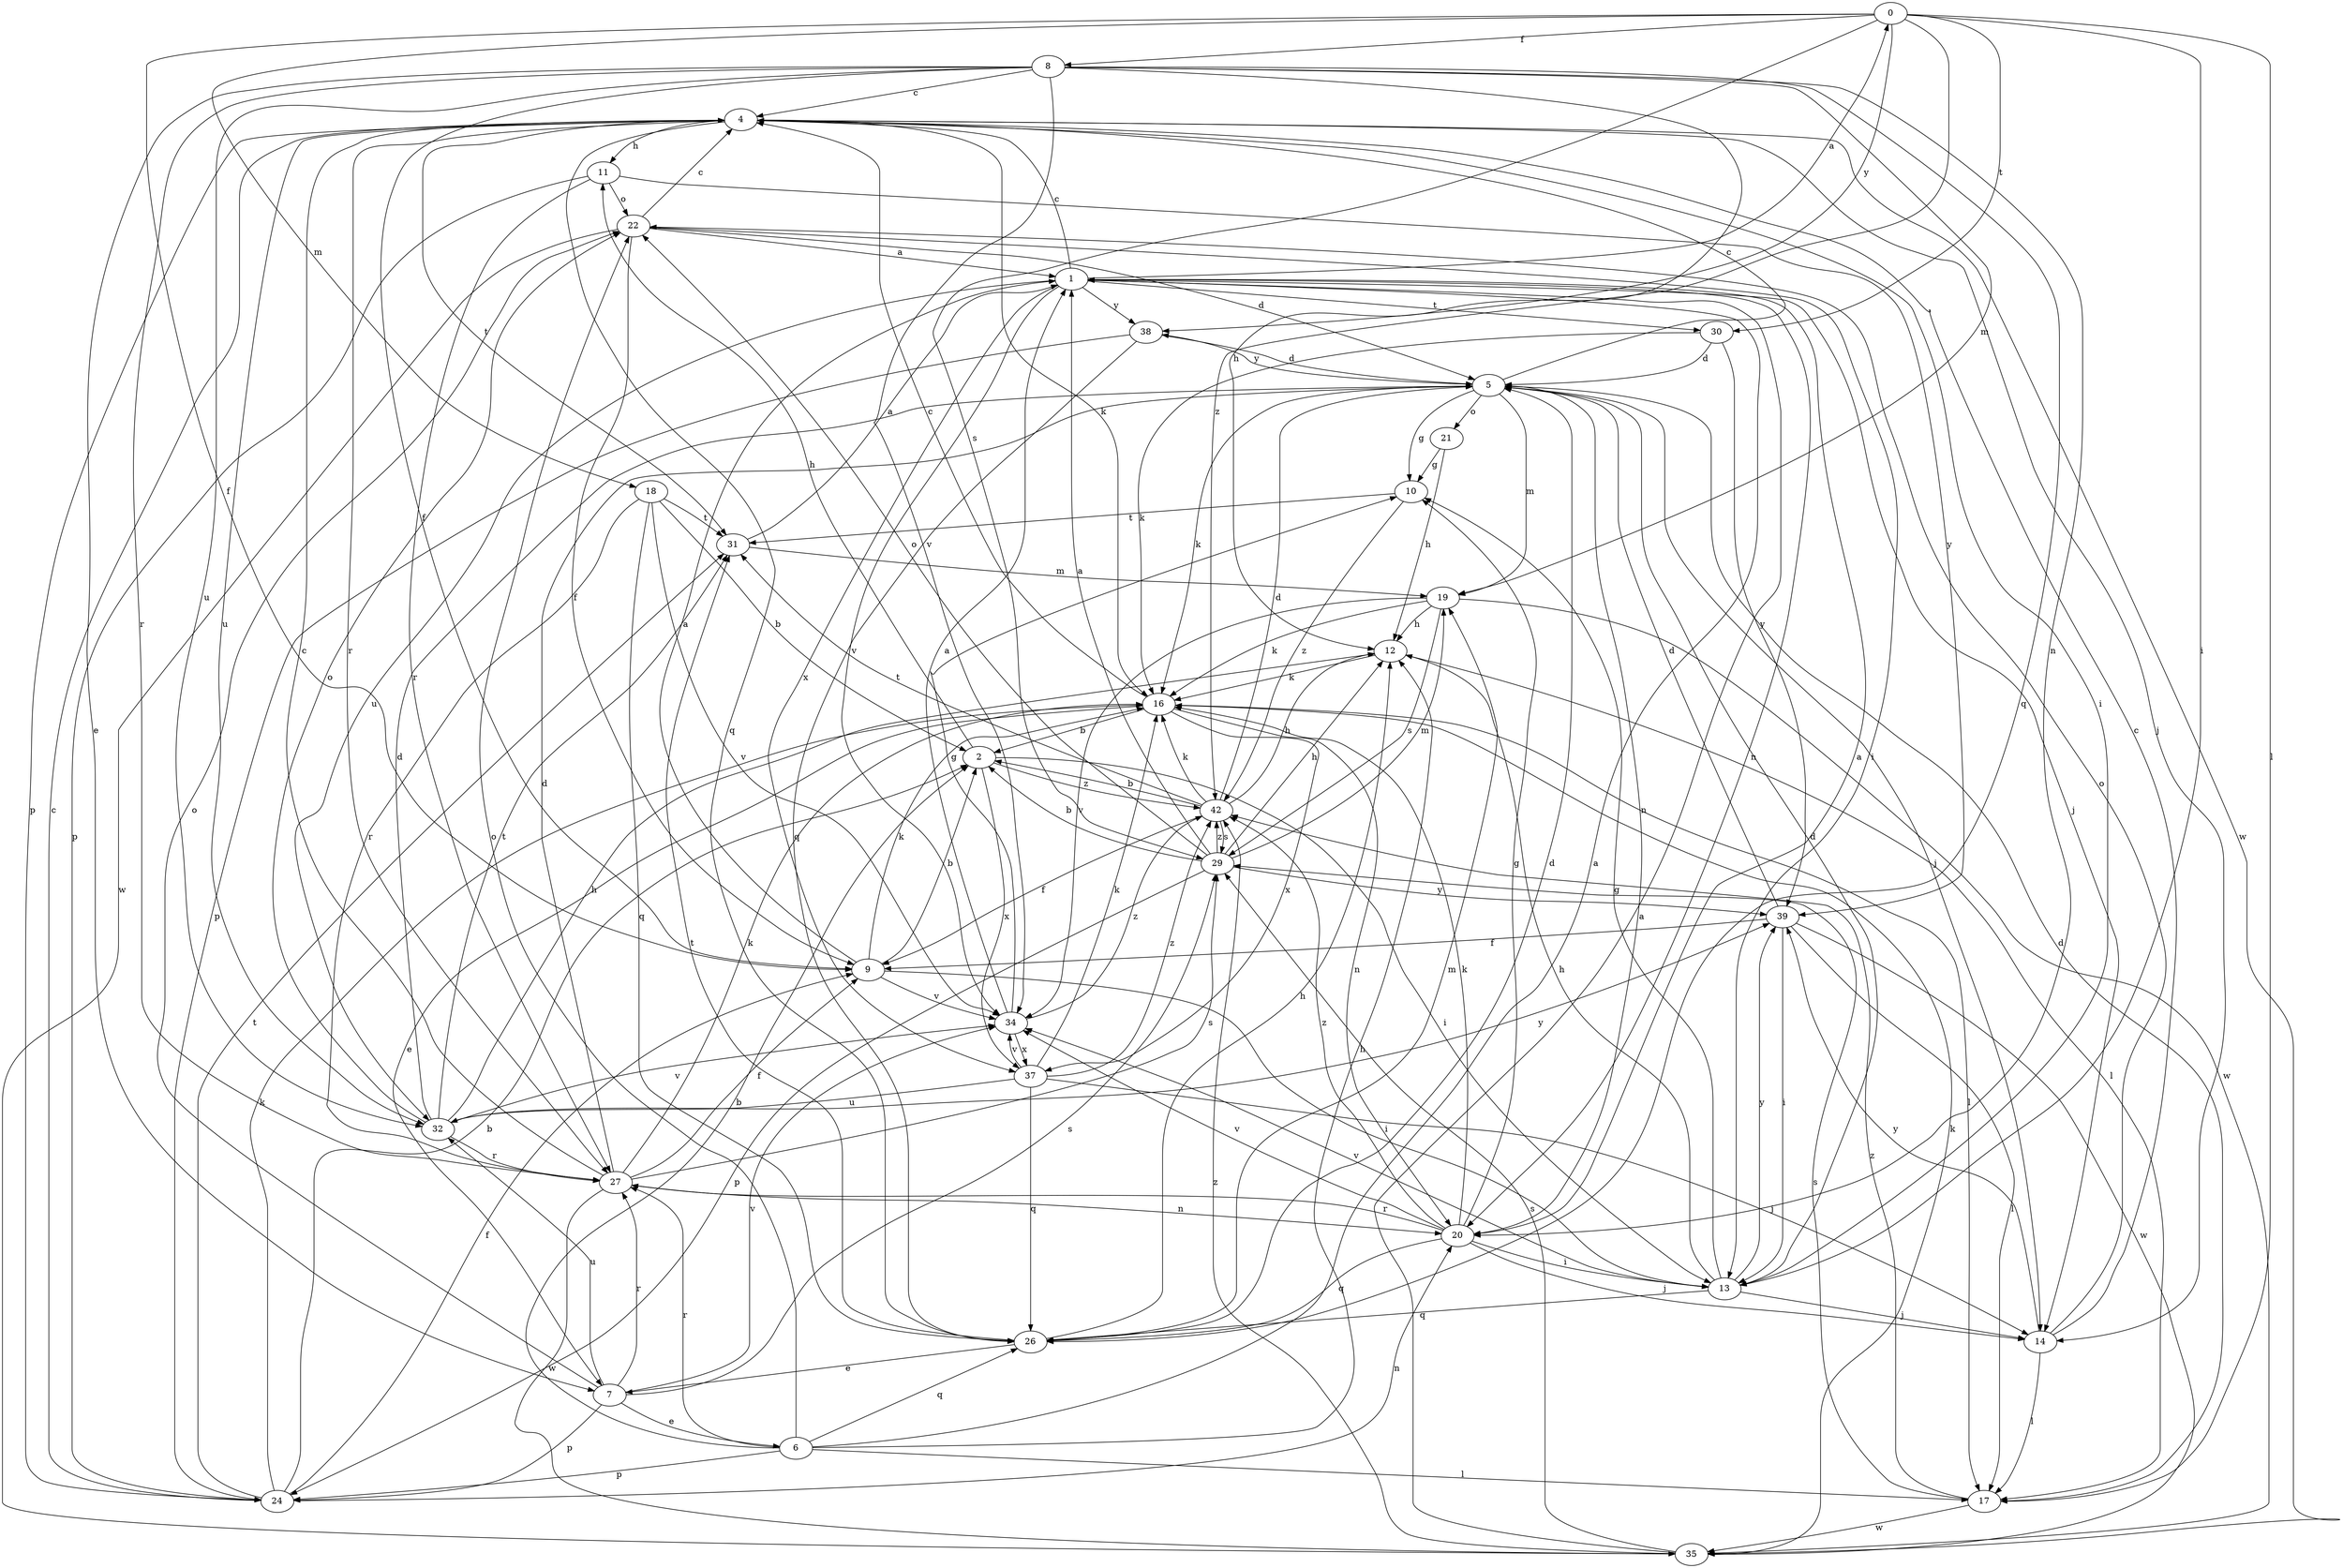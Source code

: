 strict digraph  {
0;
1;
2;
4;
5;
6;
7;
8;
9;
10;
11;
12;
13;
14;
16;
17;
18;
19;
20;
21;
22;
24;
26;
27;
29;
30;
31;
32;
34;
35;
37;
38;
39;
42;
0 -> 8  [label=f];
0 -> 9  [label=f];
0 -> 13  [label=i];
0 -> 17  [label=l];
0 -> 18  [label=m];
0 -> 29  [label=s];
0 -> 30  [label=t];
0 -> 38  [label=y];
0 -> 42  [label=z];
1 -> 0  [label=a];
1 -> 4  [label=c];
1 -> 14  [label=j];
1 -> 20  [label=n];
1 -> 30  [label=t];
1 -> 32  [label=u];
1 -> 34  [label=v];
1 -> 37  [label=x];
1 -> 38  [label=y];
2 -> 11  [label=h];
2 -> 13  [label=i];
2 -> 37  [label=x];
2 -> 42  [label=z];
4 -> 11  [label=h];
4 -> 13  [label=i];
4 -> 14  [label=j];
4 -> 16  [label=k];
4 -> 24  [label=p];
4 -> 26  [label=q];
4 -> 27  [label=r];
4 -> 31  [label=t];
4 -> 32  [label=u];
4 -> 35  [label=w];
5 -> 4  [label=c];
5 -> 10  [label=g];
5 -> 14  [label=j];
5 -> 16  [label=k];
5 -> 19  [label=m];
5 -> 20  [label=n];
5 -> 21  [label=o];
5 -> 38  [label=y];
6 -> 1  [label=a];
6 -> 2  [label=b];
6 -> 12  [label=h];
6 -> 17  [label=l];
6 -> 22  [label=o];
6 -> 24  [label=p];
6 -> 26  [label=q];
6 -> 27  [label=r];
7 -> 6  [label=e];
7 -> 22  [label=o];
7 -> 24  [label=p];
7 -> 27  [label=r];
7 -> 29  [label=s];
7 -> 32  [label=u];
7 -> 34  [label=v];
8 -> 4  [label=c];
8 -> 7  [label=e];
8 -> 9  [label=f];
8 -> 12  [label=h];
8 -> 19  [label=m];
8 -> 20  [label=n];
8 -> 26  [label=q];
8 -> 27  [label=r];
8 -> 32  [label=u];
8 -> 34  [label=v];
9 -> 1  [label=a];
9 -> 2  [label=b];
9 -> 13  [label=i];
9 -> 16  [label=k];
9 -> 34  [label=v];
10 -> 31  [label=t];
10 -> 42  [label=z];
11 -> 22  [label=o];
11 -> 24  [label=p];
11 -> 27  [label=r];
11 -> 39  [label=y];
12 -> 16  [label=k];
12 -> 17  [label=l];
13 -> 5  [label=d];
13 -> 10  [label=g];
13 -> 12  [label=h];
13 -> 14  [label=j];
13 -> 26  [label=q];
13 -> 34  [label=v];
13 -> 39  [label=y];
14 -> 4  [label=c];
14 -> 17  [label=l];
14 -> 22  [label=o];
14 -> 39  [label=y];
16 -> 2  [label=b];
16 -> 4  [label=c];
16 -> 7  [label=e];
16 -> 17  [label=l];
16 -> 20  [label=n];
16 -> 37  [label=x];
17 -> 5  [label=d];
17 -> 29  [label=s];
17 -> 35  [label=w];
17 -> 42  [label=z];
18 -> 2  [label=b];
18 -> 26  [label=q];
18 -> 27  [label=r];
18 -> 31  [label=t];
18 -> 34  [label=v];
19 -> 12  [label=h];
19 -> 16  [label=k];
19 -> 29  [label=s];
19 -> 34  [label=v];
19 -> 35  [label=w];
20 -> 1  [label=a];
20 -> 10  [label=g];
20 -> 13  [label=i];
20 -> 14  [label=j];
20 -> 16  [label=k];
20 -> 26  [label=q];
20 -> 27  [label=r];
20 -> 34  [label=v];
20 -> 42  [label=z];
21 -> 10  [label=g];
21 -> 12  [label=h];
22 -> 1  [label=a];
22 -> 4  [label=c];
22 -> 5  [label=d];
22 -> 9  [label=f];
22 -> 13  [label=i];
22 -> 35  [label=w];
24 -> 2  [label=b];
24 -> 4  [label=c];
24 -> 9  [label=f];
24 -> 16  [label=k];
24 -> 20  [label=n];
24 -> 31  [label=t];
26 -> 5  [label=d];
26 -> 7  [label=e];
26 -> 12  [label=h];
26 -> 19  [label=m];
26 -> 31  [label=t];
27 -> 4  [label=c];
27 -> 5  [label=d];
27 -> 9  [label=f];
27 -> 16  [label=k];
27 -> 20  [label=n];
27 -> 29  [label=s];
27 -> 35  [label=w];
29 -> 1  [label=a];
29 -> 2  [label=b];
29 -> 12  [label=h];
29 -> 19  [label=m];
29 -> 22  [label=o];
29 -> 24  [label=p];
29 -> 39  [label=y];
29 -> 42  [label=z];
30 -> 5  [label=d];
30 -> 16  [label=k];
30 -> 39  [label=y];
31 -> 1  [label=a];
31 -> 19  [label=m];
32 -> 5  [label=d];
32 -> 12  [label=h];
32 -> 22  [label=o];
32 -> 27  [label=r];
32 -> 31  [label=t];
32 -> 34  [label=v];
32 -> 39  [label=y];
34 -> 1  [label=a];
34 -> 10  [label=g];
34 -> 37  [label=x];
34 -> 42  [label=z];
35 -> 1  [label=a];
35 -> 16  [label=k];
35 -> 29  [label=s];
35 -> 42  [label=z];
37 -> 14  [label=j];
37 -> 16  [label=k];
37 -> 26  [label=q];
37 -> 32  [label=u];
37 -> 34  [label=v];
37 -> 42  [label=z];
38 -> 5  [label=d];
38 -> 24  [label=p];
38 -> 26  [label=q];
39 -> 5  [label=d];
39 -> 9  [label=f];
39 -> 13  [label=i];
39 -> 17  [label=l];
39 -> 35  [label=w];
42 -> 2  [label=b];
42 -> 5  [label=d];
42 -> 9  [label=f];
42 -> 12  [label=h];
42 -> 16  [label=k];
42 -> 29  [label=s];
42 -> 31  [label=t];
}
